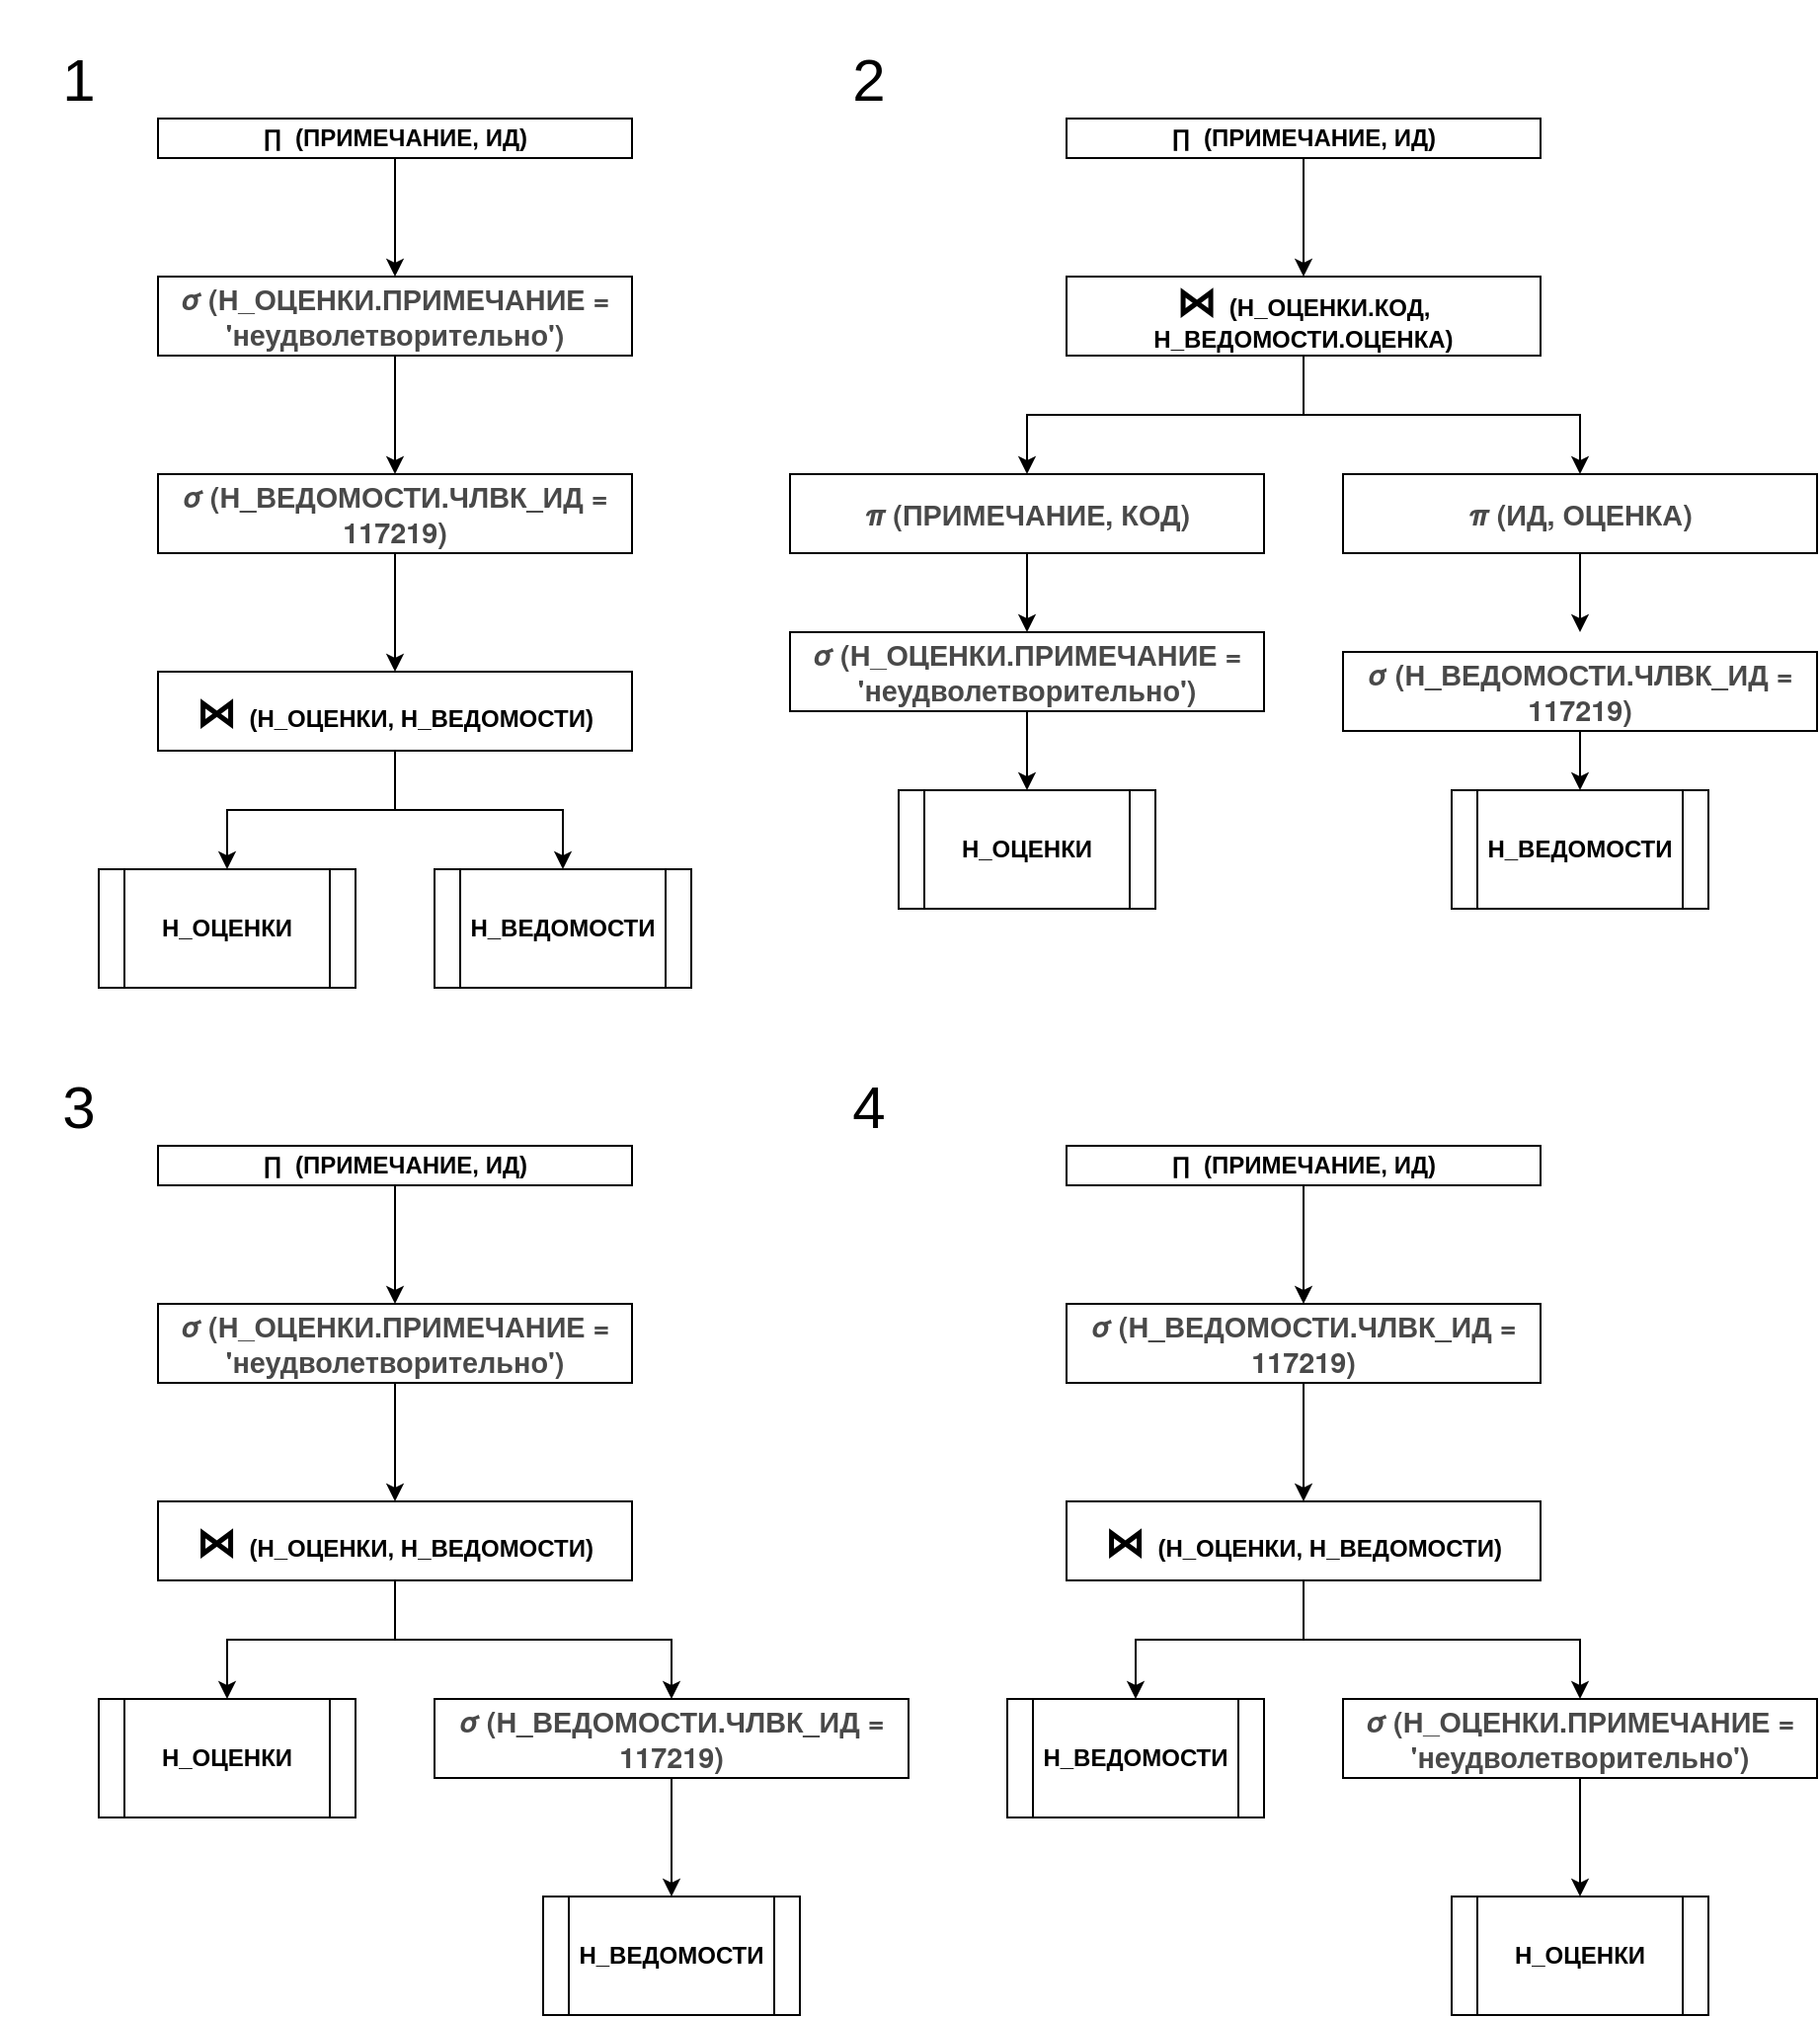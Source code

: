 <mxfile version="14.1.2" type="device"><diagram id="X6c8aFVMQ1EM5SgpxwA_" name="Page-1"><mxGraphModel dx="2066" dy="1185" grid="1" gridSize="10" guides="1" tooltips="1" connect="1" arrows="1" fold="1" page="1" pageScale="1" pageWidth="850" pageHeight="1100" math="0" shadow="0"><root><mxCell id="0"/><mxCell id="1" parent="0"/><mxCell id="eKs9Zu-fxIhXv-AiY1r6-7" value="" style="edgeStyle=orthogonalEdgeStyle;rounded=0;orthogonalLoop=1;jettySize=auto;html=1;" parent="1" source="eKs9Zu-fxIhXv-AiY1r6-1" target="eKs9Zu-fxIhXv-AiY1r6-6" edge="1"><mxGeometry relative="1" as="geometry"/></mxCell><mxCell id="eKs9Zu-fxIhXv-AiY1r6-1" value="&lt;i&gt;∏&amp;nbsp;&lt;/i&gt;&amp;nbsp;(ПРИМЕЧАНИЕ, ИД)" style="rounded=0;whiteSpace=wrap;html=1;fontStyle=1" parent="1" vertex="1"><mxGeometry x="80" y="60" width="240" height="20" as="geometry"/></mxCell><mxCell id="eKs9Zu-fxIhXv-AiY1r6-2" value="&lt;font style=&quot;font-size: 30px&quot;&gt;1&lt;/font&gt;" style="text;html=1;strokeColor=none;fillColor=none;align=center;verticalAlign=middle;whiteSpace=wrap;rounded=0;" parent="1" vertex="1"><mxGeometry width="80" height="80" as="geometry"/></mxCell><mxCell id="eKs9Zu-fxIhXv-AiY1r6-3" value="&lt;font style=&quot;font-size: 30px&quot;&gt;2&lt;/font&gt;" style="text;html=1;strokeColor=none;fillColor=none;align=center;verticalAlign=middle;whiteSpace=wrap;rounded=0;" parent="1" vertex="1"><mxGeometry x="400" width="80" height="80" as="geometry"/></mxCell><mxCell id="eKs9Zu-fxIhXv-AiY1r6-4" value="&lt;font style=&quot;font-size: 30px&quot;&gt;4&lt;/font&gt;" style="text;html=1;strokeColor=none;fillColor=none;align=center;verticalAlign=middle;whiteSpace=wrap;rounded=0;" parent="1" vertex="1"><mxGeometry x="400" y="520" width="80" height="80" as="geometry"/></mxCell><mxCell id="eKs9Zu-fxIhXv-AiY1r6-5" value="&lt;font style=&quot;font-size: 30px&quot;&gt;3&lt;/font&gt;" style="text;html=1;strokeColor=none;fillColor=none;align=center;verticalAlign=middle;whiteSpace=wrap;rounded=0;" parent="1" vertex="1"><mxGeometry y="520" width="80" height="80" as="geometry"/></mxCell><mxCell id="eKs9Zu-fxIhXv-AiY1r6-11" value="" style="edgeStyle=orthogonalEdgeStyle;rounded=0;orthogonalLoop=1;jettySize=auto;html=1;" parent="1" source="eKs9Zu-fxIhXv-AiY1r6-6" target="eKs9Zu-fxIhXv-AiY1r6-10" edge="1"><mxGeometry relative="1" as="geometry"/></mxCell><mxCell id="eKs9Zu-fxIhXv-AiY1r6-6" value="&lt;span style=&quot;color: rgb(73 , 73 , 73) ; font-family: &amp;#34;ddg_proximanova&amp;#34; , &amp;#34;ddg_proximanova_ui_0&amp;#34; , &amp;#34;ddg_proximanova_ui_1&amp;#34; , &amp;#34;ddg_proximanova_ui_2&amp;#34; , &amp;#34;ddg_proximanova_ui_3&amp;#34; , &amp;#34;ddg_proximanova_ui_4&amp;#34; , &amp;#34;ddg_proximanova_ui_5&amp;#34; , &amp;#34;ddg_proximanova_ui_6&amp;#34; , &amp;#34;proxima nova&amp;#34; , &amp;#34;helvetica neue&amp;#34; , &amp;#34;helvetica&amp;#34; , &amp;#34;segoe ui&amp;#34; , &amp;#34;nimbus sans l&amp;#34; , &amp;#34;liberation sans&amp;#34; , &amp;#34;open sans&amp;#34; , &amp;#34;freesans&amp;#34; , &amp;#34;arial&amp;#34; , sans-serif ; font-size: 14.4px ; background-color: rgb(255 , 255 , 255)&quot;&gt;&lt;i&gt;σ&lt;/i&gt; (Н_ОЦЕНКИ.ПРИМЕЧАНИЕ = 'неудволетворительно')&lt;/span&gt;" style="whiteSpace=wrap;html=1;rounded=0;fontStyle=1" parent="1" vertex="1"><mxGeometry x="80" y="140" width="240" height="40" as="geometry"/></mxCell><mxCell id="eKs9Zu-fxIhXv-AiY1r6-13" value="" style="edgeStyle=orthogonalEdgeStyle;rounded=0;orthogonalLoop=1;jettySize=auto;html=1;" parent="1" source="eKs9Zu-fxIhXv-AiY1r6-10" target="eKs9Zu-fxIhXv-AiY1r6-12" edge="1"><mxGeometry relative="1" as="geometry"/></mxCell><mxCell id="eKs9Zu-fxIhXv-AiY1r6-10" value="&lt;span style=&quot;color: rgb(73 , 73 , 73) ; font-family: &amp;#34;ddg_proximanova&amp;#34; , &amp;#34;ddg_proximanova_ui_0&amp;#34; , &amp;#34;ddg_proximanova_ui_1&amp;#34; , &amp;#34;ddg_proximanova_ui_2&amp;#34; , &amp;#34;ddg_proximanova_ui_3&amp;#34; , &amp;#34;ddg_proximanova_ui_4&amp;#34; , &amp;#34;ddg_proximanova_ui_5&amp;#34; , &amp;#34;ddg_proximanova_ui_6&amp;#34; , &amp;#34;proxima nova&amp;#34; , &amp;#34;helvetica neue&amp;#34; , &amp;#34;helvetica&amp;#34; , &amp;#34;segoe ui&amp;#34; , &amp;#34;nimbus sans l&amp;#34; , &amp;#34;liberation sans&amp;#34; , &amp;#34;open sans&amp;#34; , &amp;#34;freesans&amp;#34; , &amp;#34;arial&amp;#34; , sans-serif ; font-size: 14.4px ; background-color: rgb(255 , 255 , 255)&quot;&gt;&lt;i&gt;σ&lt;/i&gt; (Н_ВЕДОМОСТИ.ЧЛВК_ИД = 117219)&lt;/span&gt;" style="whiteSpace=wrap;html=1;rounded=0;fontStyle=1" parent="1" vertex="1"><mxGeometry x="80" y="240" width="240" height="40" as="geometry"/></mxCell><mxCell id="eKs9Zu-fxIhXv-AiY1r6-15" value="" style="edgeStyle=orthogonalEdgeStyle;rounded=0;orthogonalLoop=1;jettySize=auto;html=1;" parent="1" source="eKs9Zu-fxIhXv-AiY1r6-12" target="eKs9Zu-fxIhXv-AiY1r6-14" edge="1"><mxGeometry relative="1" as="geometry"/></mxCell><mxCell id="eKs9Zu-fxIhXv-AiY1r6-12" value="&lt;span style=&quot;font-family: &amp;#34;dejavusans&amp;#34; ; background-color: rgb(255 , 255 , 255)&quot;&gt;&lt;font style=&quot;font-size: 20px&quot;&gt;⋈&lt;/font&gt;&lt;/span&gt;&amp;nbsp; (Н_ОЦЕНКИ, Н_ВЕДОМОСТИ)" style="whiteSpace=wrap;html=1;rounded=0;fontStyle=1" parent="1" vertex="1"><mxGeometry x="80" y="340" width="240" height="40" as="geometry"/></mxCell><mxCell id="eKs9Zu-fxIhXv-AiY1r6-14" value="Н_ОЦЕНКИ" style="shape=process;whiteSpace=wrap;html=1;backgroundOutline=1;rounded=0;fontStyle=1;" parent="1" vertex="1"><mxGeometry x="50" y="440" width="130" height="60" as="geometry"/></mxCell><mxCell id="eKs9Zu-fxIhXv-AiY1r6-16" value="Н_ВЕДОМОСТИ" style="shape=process;whiteSpace=wrap;html=1;backgroundOutline=1;rounded=0;fontStyle=1;" parent="1" vertex="1"><mxGeometry x="220" y="440" width="130" height="60" as="geometry"/></mxCell><mxCell id="eKs9Zu-fxIhXv-AiY1r6-17" value="" style="edgeStyle=orthogonalEdgeStyle;rounded=0;orthogonalLoop=1;jettySize=auto;html=1;entryX=0.5;entryY=0;entryDx=0;entryDy=0;exitX=0.5;exitY=1;exitDx=0;exitDy=0;" parent="1" source="eKs9Zu-fxIhXv-AiY1r6-12" target="eKs9Zu-fxIhXv-AiY1r6-16" edge="1"><mxGeometry relative="1" as="geometry"><mxPoint x="210" y="390" as="sourcePoint"/><mxPoint x="130" y="450" as="targetPoint"/></mxGeometry></mxCell><mxCell id="eKs9Zu-fxIhXv-AiY1r6-20" value="" style="edgeStyle=orthogonalEdgeStyle;rounded=0;orthogonalLoop=1;jettySize=auto;html=1;entryX=0.5;entryY=0;entryDx=0;entryDy=0;" parent="1" source="eKs9Zu-fxIhXv-AiY1r6-18" target="eKs9Zu-fxIhXv-AiY1r6-21" edge="1"><mxGeometry relative="1" as="geometry"><mxPoint x="650" y="140" as="targetPoint"/></mxGeometry></mxCell><mxCell id="eKs9Zu-fxIhXv-AiY1r6-18" value="&lt;i&gt;∏&amp;nbsp;&lt;/i&gt;&amp;nbsp;(ПРИМЕЧАНИЕ, ИД)" style="rounded=0;whiteSpace=wrap;html=1;fontStyle=1" parent="1" vertex="1"><mxGeometry x="540" y="60" width="240" height="20" as="geometry"/></mxCell><mxCell id="eKs9Zu-fxIhXv-AiY1r6-23" value="" style="edgeStyle=orthogonalEdgeStyle;rounded=0;orthogonalLoop=1;jettySize=auto;html=1;entryX=0.5;entryY=0;entryDx=0;entryDy=0;" parent="1" source="eKs9Zu-fxIhXv-AiY1r6-21" target="eKs9Zu-fxIhXv-AiY1r6-24" edge="1"><mxGeometry relative="1" as="geometry"><mxPoint x="560" y="240" as="targetPoint"/></mxGeometry></mxCell><mxCell id="eKs9Zu-fxIhXv-AiY1r6-21" value="&lt;span style=&quot;font-family: &amp;#34;dejavusans&amp;#34; ; font-size: 20px ; background-color: rgb(255 , 255 , 255)&quot;&gt;⋈&lt;/span&gt;&amp;nbsp; (Н_ОЦЕНКИ.КОД, Н_ВЕДОМОСТИ.ОЦЕНКА)" style="whiteSpace=wrap;html=1;rounded=0;fontStyle=1" parent="1" vertex="1"><mxGeometry x="540" y="140" width="240" height="40" as="geometry"/></mxCell><mxCell id="eKs9Zu-fxIhXv-AiY1r6-31" value="" style="edgeStyle=orthogonalEdgeStyle;rounded=0;orthogonalLoop=1;jettySize=auto;html=1;entryX=0.5;entryY=0;entryDx=0;entryDy=0;" parent="1" source="eKs9Zu-fxIhXv-AiY1r6-24" target="l37lLoDyWoFwTWBMSDK9-1" edge="1"><mxGeometry relative="1" as="geometry"><mxPoint x="500" y="320" as="targetPoint"/></mxGeometry></mxCell><mxCell id="eKs9Zu-fxIhXv-AiY1r6-24" value="&lt;font color=&quot;#494949&quot; face=&quot;ddg_proximanova, ddg_proximanova_ui_0, ddg_proximanova_ui_1, ddg_proximanova_ui_2, ddg_proximanova_ui_3, ddg_proximanova_ui_4, ddg_proximanova_ui_5, ddg_proximanova_ui_6, proxima nova, helvetica neue, helvetica, segoe ui, nimbus sans l, liberation sans, open sans, freesans, arial, sans-serif&quot;&gt;&lt;span style=&quot;font-size: 14.4px ; background-color: rgb(255 , 255 , 255)&quot;&gt;&lt;i&gt;π &lt;/i&gt;(ПРИМЕЧАНИЕ, КОД)&lt;/span&gt;&lt;/font&gt;" style="whiteSpace=wrap;html=1;rounded=0;fontStyle=1" parent="1" vertex="1"><mxGeometry x="400" y="240" width="240" height="40" as="geometry"/></mxCell><mxCell id="eKs9Zu-fxIhXv-AiY1r6-32" value="" style="edgeStyle=orthogonalEdgeStyle;rounded=0;orthogonalLoop=1;jettySize=auto;html=1;" parent="1" source="eKs9Zu-fxIhXv-AiY1r6-26" edge="1"><mxGeometry relative="1" as="geometry"><mxPoint x="800" y="320" as="targetPoint"/></mxGeometry></mxCell><mxCell id="eKs9Zu-fxIhXv-AiY1r6-26" value="&lt;span style=&quot;background-color: rgb(255 , 255 , 255)&quot;&gt;&lt;i style=&quot;color: rgb(73 , 73 , 73) ; font-family: &amp;#34;ddg_proximanova&amp;#34; , &amp;#34;ddg_proximanova_ui_0&amp;#34; , &amp;#34;ddg_proximanova_ui_1&amp;#34; , &amp;#34;ddg_proximanova_ui_2&amp;#34; , &amp;#34;ddg_proximanova_ui_3&amp;#34; , &amp;#34;ddg_proximanova_ui_4&amp;#34; , &amp;#34;ddg_proximanova_ui_5&amp;#34; , &amp;#34;ddg_proximanova_ui_6&amp;#34; , &amp;#34;proxima nova&amp;#34; , &amp;#34;helvetica neue&amp;#34; , &amp;#34;helvetica&amp;#34; , &amp;#34;segoe ui&amp;#34; , &amp;#34;nimbus sans l&amp;#34; , &amp;#34;liberation sans&amp;#34; , &amp;#34;open sans&amp;#34; , &amp;#34;freesans&amp;#34; , &amp;#34;arial&amp;#34; , sans-serif ; font-size: 14.4px&quot;&gt;π&lt;/i&gt;&lt;font color=&quot;#494949&quot; face=&quot;ddg_proximanova, ddg_proximanova_ui_0, ddg_proximanova_ui_1, ddg_proximanova_ui_2, ddg_proximanova_ui_3, ddg_proximanova_ui_4, ddg_proximanova_ui_5, ddg_proximanova_ui_6, proxima nova, helvetica neue, helvetica, segoe ui, nimbus sans l, liberation sans, open sans, freesans, arial, sans-serif&quot;&gt;&lt;span style=&quot;font-size: 14.4px&quot;&gt; (ИД, ОЦЕНКА)&lt;/span&gt;&lt;/font&gt;&lt;/span&gt;" style="whiteSpace=wrap;html=1;rounded=0;fontStyle=1" parent="1" vertex="1"><mxGeometry x="680" y="240" width="240" height="40" as="geometry"/></mxCell><mxCell id="eKs9Zu-fxIhXv-AiY1r6-27" value="" style="edgeStyle=orthogonalEdgeStyle;rounded=0;orthogonalLoop=1;jettySize=auto;html=1;entryX=0.5;entryY=0;entryDx=0;entryDy=0;exitX=0.5;exitY=1;exitDx=0;exitDy=0;" parent="1" source="eKs9Zu-fxIhXv-AiY1r6-21" target="eKs9Zu-fxIhXv-AiY1r6-26" edge="1"><mxGeometry relative="1" as="geometry"><mxPoint x="670" y="190" as="sourcePoint"/><mxPoint x="530" y="250" as="targetPoint"/></mxGeometry></mxCell><mxCell id="eKs9Zu-fxIhXv-AiY1r6-29" value="Н_ОЦЕНКИ" style="shape=process;whiteSpace=wrap;html=1;backgroundOutline=1;rounded=0;fontStyle=1;" parent="1" vertex="1"><mxGeometry x="455" y="400" width="130" height="60" as="geometry"/></mxCell><mxCell id="eKs9Zu-fxIhXv-AiY1r6-30" value="Н_ВЕДОМОСТИ" style="shape=process;whiteSpace=wrap;html=1;backgroundOutline=1;rounded=0;fontStyle=1;" parent="1" vertex="1"><mxGeometry x="735" y="400" width="130" height="60" as="geometry"/></mxCell><mxCell id="eKs9Zu-fxIhXv-AiY1r6-35" value="" style="edgeStyle=orthogonalEdgeStyle;rounded=0;orthogonalLoop=1;jettySize=auto;html=1;" parent="1" source="eKs9Zu-fxIhXv-AiY1r6-33" target="eKs9Zu-fxIhXv-AiY1r6-34" edge="1"><mxGeometry relative="1" as="geometry"/></mxCell><mxCell id="eKs9Zu-fxIhXv-AiY1r6-33" value="&lt;i&gt;∏&amp;nbsp;&lt;/i&gt;&amp;nbsp;(ПРИМЕЧАНИЕ, ИД)" style="rounded=0;whiteSpace=wrap;html=1;fontStyle=1" parent="1" vertex="1"><mxGeometry x="80" y="580" width="240" height="20" as="geometry"/></mxCell><mxCell id="eKs9Zu-fxIhXv-AiY1r6-37" value="" style="edgeStyle=orthogonalEdgeStyle;rounded=0;orthogonalLoop=1;jettySize=auto;html=1;" parent="1" source="eKs9Zu-fxIhXv-AiY1r6-34" target="eKs9Zu-fxIhXv-AiY1r6-36" edge="1"><mxGeometry relative="1" as="geometry"/></mxCell><mxCell id="eKs9Zu-fxIhXv-AiY1r6-34" value="&lt;span style=&quot;color: rgb(73 , 73 , 73) ; font-family: &amp;#34;ddg_proximanova&amp;#34; , &amp;#34;ddg_proximanova_ui_0&amp;#34; , &amp;#34;ddg_proximanova_ui_1&amp;#34; , &amp;#34;ddg_proximanova_ui_2&amp;#34; , &amp;#34;ddg_proximanova_ui_3&amp;#34; , &amp;#34;ddg_proximanova_ui_4&amp;#34; , &amp;#34;ddg_proximanova_ui_5&amp;#34; , &amp;#34;ddg_proximanova_ui_6&amp;#34; , &amp;#34;proxima nova&amp;#34; , &amp;#34;helvetica neue&amp;#34; , &amp;#34;helvetica&amp;#34; , &amp;#34;segoe ui&amp;#34; , &amp;#34;nimbus sans l&amp;#34; , &amp;#34;liberation sans&amp;#34; , &amp;#34;open sans&amp;#34; , &amp;#34;freesans&amp;#34; , &amp;#34;arial&amp;#34; , sans-serif ; font-size: 14.4px ; background-color: rgb(255 , 255 , 255)&quot;&gt;&lt;i&gt;σ&lt;/i&gt; (Н_ОЦЕНКИ.ПРИМЕЧАНИЕ = 'неудволетворительно')&lt;/span&gt;" style="whiteSpace=wrap;html=1;rounded=0;fontStyle=1" parent="1" vertex="1"><mxGeometry x="80" y="660" width="240" height="40" as="geometry"/></mxCell><mxCell id="eKs9Zu-fxIhXv-AiY1r6-39" value="" style="edgeStyle=orthogonalEdgeStyle;rounded=0;orthogonalLoop=1;jettySize=auto;html=1;" parent="1" source="eKs9Zu-fxIhXv-AiY1r6-36" target="eKs9Zu-fxIhXv-AiY1r6-38" edge="1"><mxGeometry relative="1" as="geometry"/></mxCell><mxCell id="eKs9Zu-fxIhXv-AiY1r6-41" value="" style="edgeStyle=orthogonalEdgeStyle;rounded=0;orthogonalLoop=1;jettySize=auto;html=1;" parent="1" source="eKs9Zu-fxIhXv-AiY1r6-36" target="eKs9Zu-fxIhXv-AiY1r6-40" edge="1"><mxGeometry relative="1" as="geometry"/></mxCell><mxCell id="eKs9Zu-fxIhXv-AiY1r6-36" value="&lt;span style=&quot;font-family: &amp;#34;dejavusans&amp;#34; ; font-size: 20px ; background-color: rgb(255 , 255 , 255)&quot;&gt;⋈&lt;/span&gt;&amp;nbsp; (Н_ОЦЕНКИ, Н_ВЕДОМОСТИ)" style="whiteSpace=wrap;html=1;rounded=0;fontStyle=1" parent="1" vertex="1"><mxGeometry x="80" y="760" width="240" height="40" as="geometry"/></mxCell><mxCell id="eKs9Zu-fxIhXv-AiY1r6-38" value="Н_ОЦЕНКИ" style="shape=process;whiteSpace=wrap;html=1;backgroundOutline=1;rounded=0;fontStyle=1;" parent="1" vertex="1"><mxGeometry x="50" y="860" width="130" height="60" as="geometry"/></mxCell><mxCell id="eKs9Zu-fxIhXv-AiY1r6-43" value="" style="edgeStyle=orthogonalEdgeStyle;rounded=0;orthogonalLoop=1;jettySize=auto;html=1;" parent="1" source="eKs9Zu-fxIhXv-AiY1r6-40" target="eKs9Zu-fxIhXv-AiY1r6-42" edge="1"><mxGeometry relative="1" as="geometry"/></mxCell><mxCell id="eKs9Zu-fxIhXv-AiY1r6-40" value="&lt;span style=&quot;color: rgb(73 , 73 , 73) ; font-family: &amp;#34;ddg_proximanova&amp;#34; , &amp;#34;ddg_proximanova_ui_0&amp;#34; , &amp;#34;ddg_proximanova_ui_1&amp;#34; , &amp;#34;ddg_proximanova_ui_2&amp;#34; , &amp;#34;ddg_proximanova_ui_3&amp;#34; , &amp;#34;ddg_proximanova_ui_4&amp;#34; , &amp;#34;ddg_proximanova_ui_5&amp;#34; , &amp;#34;ddg_proximanova_ui_6&amp;#34; , &amp;#34;proxima nova&amp;#34; , &amp;#34;helvetica neue&amp;#34; , &amp;#34;helvetica&amp;#34; , &amp;#34;segoe ui&amp;#34; , &amp;#34;nimbus sans l&amp;#34; , &amp;#34;liberation sans&amp;#34; , &amp;#34;open sans&amp;#34; , &amp;#34;freesans&amp;#34; , &amp;#34;arial&amp;#34; , sans-serif ; font-size: 14.4px ; background-color: rgb(255 , 255 , 255)&quot;&gt;&lt;i&gt;σ&lt;/i&gt; (Н_ВЕДОМОСТИ.ЧЛВК_ИД = 117219)&lt;/span&gt;" style="whiteSpace=wrap;html=1;rounded=0;fontStyle=1" parent="1" vertex="1"><mxGeometry x="220" y="860" width="240" height="40" as="geometry"/></mxCell><mxCell id="eKs9Zu-fxIhXv-AiY1r6-42" value="Н_ВЕДОМОСТИ" style="shape=process;whiteSpace=wrap;html=1;backgroundOutline=1;rounded=0;fontStyle=1;" parent="1" vertex="1"><mxGeometry x="275" y="960" width="130" height="60" as="geometry"/></mxCell><mxCell id="eKs9Zu-fxIhXv-AiY1r6-46" value="" style="edgeStyle=orthogonalEdgeStyle;rounded=0;orthogonalLoop=1;jettySize=auto;html=1;" parent="1" source="eKs9Zu-fxIhXv-AiY1r6-44" target="eKs9Zu-fxIhXv-AiY1r6-45" edge="1"><mxGeometry relative="1" as="geometry"/></mxCell><mxCell id="eKs9Zu-fxIhXv-AiY1r6-44" value="&lt;i&gt;∏&amp;nbsp;&lt;/i&gt;&amp;nbsp;(ПРИМЕЧАНИЕ, ИД)" style="rounded=0;whiteSpace=wrap;html=1;fontStyle=1" parent="1" vertex="1"><mxGeometry x="540" y="580" width="240" height="20" as="geometry"/></mxCell><mxCell id="eKs9Zu-fxIhXv-AiY1r6-48" value="" style="edgeStyle=orthogonalEdgeStyle;rounded=0;orthogonalLoop=1;jettySize=auto;html=1;" parent="1" source="eKs9Zu-fxIhXv-AiY1r6-45" target="eKs9Zu-fxIhXv-AiY1r6-47" edge="1"><mxGeometry relative="1" as="geometry"/></mxCell><mxCell id="eKs9Zu-fxIhXv-AiY1r6-45" value="&lt;span style=&quot;color: rgb(73 , 73 , 73) ; font-family: &amp;#34;ddg_proximanova&amp;#34; , &amp;#34;ddg_proximanova_ui_0&amp;#34; , &amp;#34;ddg_proximanova_ui_1&amp;#34; , &amp;#34;ddg_proximanova_ui_2&amp;#34; , &amp;#34;ddg_proximanova_ui_3&amp;#34; , &amp;#34;ddg_proximanova_ui_4&amp;#34; , &amp;#34;ddg_proximanova_ui_5&amp;#34; , &amp;#34;ddg_proximanova_ui_6&amp;#34; , &amp;#34;proxima nova&amp;#34; , &amp;#34;helvetica neue&amp;#34; , &amp;#34;helvetica&amp;#34; , &amp;#34;segoe ui&amp;#34; , &amp;#34;nimbus sans l&amp;#34; , &amp;#34;liberation sans&amp;#34; , &amp;#34;open sans&amp;#34; , &amp;#34;freesans&amp;#34; , &amp;#34;arial&amp;#34; , sans-serif ; font-size: 14.4px ; background-color: rgb(255 , 255 , 255)&quot;&gt;&lt;i&gt;σ&lt;/i&gt; (Н_ВЕДОМОСТИ.ЧЛВК_ИД = 117219)&lt;/span&gt;" style="whiteSpace=wrap;html=1;rounded=0;fontStyle=1" parent="1" vertex="1"><mxGeometry x="540" y="660" width="240" height="40" as="geometry"/></mxCell><mxCell id="eKs9Zu-fxIhXv-AiY1r6-50" value="" style="edgeStyle=orthogonalEdgeStyle;rounded=0;orthogonalLoop=1;jettySize=auto;html=1;entryX=0.5;entryY=0;entryDx=0;entryDy=0;" parent="1" source="eKs9Zu-fxIhXv-AiY1r6-47" target="eKs9Zu-fxIhXv-AiY1r6-49" edge="1"><mxGeometry relative="1" as="geometry"/></mxCell><mxCell id="eKs9Zu-fxIhXv-AiY1r6-47" value="&lt;span style=&quot;font-family: &amp;#34;dejavusans&amp;#34; ; font-size: 20px ; background-color: rgb(255 , 255 , 255)&quot;&gt;⋈&lt;/span&gt;&amp;nbsp; (Н_ОЦЕНКИ, Н_ВЕДОМОСТИ)" style="whiteSpace=wrap;html=1;rounded=0;fontStyle=1" parent="1" vertex="1"><mxGeometry x="540" y="760" width="240" height="40" as="geometry"/></mxCell><mxCell id="eKs9Zu-fxIhXv-AiY1r6-49" value="Н_ВЕДОМОСТИ" style="shape=process;whiteSpace=wrap;html=1;backgroundOutline=1;rounded=0;fontStyle=1;" parent="1" vertex="1"><mxGeometry x="510" y="860" width="130" height="60" as="geometry"/></mxCell><mxCell id="eKs9Zu-fxIhXv-AiY1r6-54" value="" style="edgeStyle=orthogonalEdgeStyle;rounded=0;orthogonalLoop=1;jettySize=auto;html=1;" parent="1" source="eKs9Zu-fxIhXv-AiY1r6-51" target="eKs9Zu-fxIhXv-AiY1r6-53" edge="1"><mxGeometry relative="1" as="geometry"/></mxCell><mxCell id="eKs9Zu-fxIhXv-AiY1r6-51" value="&lt;span style=&quot;color: rgb(73 , 73 , 73) ; font-family: &amp;#34;ddg_proximanova&amp;#34; , &amp;#34;ddg_proximanova_ui_0&amp;#34; , &amp;#34;ddg_proximanova_ui_1&amp;#34; , &amp;#34;ddg_proximanova_ui_2&amp;#34; , &amp;#34;ddg_proximanova_ui_3&amp;#34; , &amp;#34;ddg_proximanova_ui_4&amp;#34; , &amp;#34;ddg_proximanova_ui_5&amp;#34; , &amp;#34;ddg_proximanova_ui_6&amp;#34; , &amp;#34;proxima nova&amp;#34; , &amp;#34;helvetica neue&amp;#34; , &amp;#34;helvetica&amp;#34; , &amp;#34;segoe ui&amp;#34; , &amp;#34;nimbus sans l&amp;#34; , &amp;#34;liberation sans&amp;#34; , &amp;#34;open sans&amp;#34; , &amp;#34;freesans&amp;#34; , &amp;#34;arial&amp;#34; , sans-serif ; font-size: 14.4px ; background-color: rgb(255 , 255 , 255)&quot;&gt;&lt;i&gt;σ&lt;/i&gt; (Н_ОЦЕНКИ.ПРИМЕЧАНИЕ = 'неудволетворительно')&lt;/span&gt;" style="whiteSpace=wrap;html=1;rounded=0;fontStyle=1" parent="1" vertex="1"><mxGeometry x="680" y="860" width="240" height="40" as="geometry"/></mxCell><mxCell id="eKs9Zu-fxIhXv-AiY1r6-52" value="" style="edgeStyle=orthogonalEdgeStyle;rounded=0;orthogonalLoop=1;jettySize=auto;html=1;entryX=0.5;entryY=0;entryDx=0;entryDy=0;exitX=0.5;exitY=1;exitDx=0;exitDy=0;" parent="1" source="eKs9Zu-fxIhXv-AiY1r6-47" target="eKs9Zu-fxIhXv-AiY1r6-51" edge="1"><mxGeometry relative="1" as="geometry"><mxPoint x="670" y="810" as="sourcePoint"/><mxPoint x="585" y="870" as="targetPoint"/></mxGeometry></mxCell><mxCell id="eKs9Zu-fxIhXv-AiY1r6-53" value="Н_ОЦЕНКИ" style="shape=process;whiteSpace=wrap;html=1;backgroundOutline=1;rounded=0;fontStyle=1;" parent="1" vertex="1"><mxGeometry x="735" y="960" width="130" height="60" as="geometry"/></mxCell><mxCell id="l37lLoDyWoFwTWBMSDK9-1" value="&lt;span style=&quot;color: rgb(73 , 73 , 73) ; font-family: &amp;#34;ddg_proximanova&amp;#34; , &amp;#34;ddg_proximanova_ui_0&amp;#34; , &amp;#34;ddg_proximanova_ui_1&amp;#34; , &amp;#34;ddg_proximanova_ui_2&amp;#34; , &amp;#34;ddg_proximanova_ui_3&amp;#34; , &amp;#34;ddg_proximanova_ui_4&amp;#34; , &amp;#34;ddg_proximanova_ui_5&amp;#34; , &amp;#34;ddg_proximanova_ui_6&amp;#34; , &amp;#34;proxima nova&amp;#34; , &amp;#34;helvetica neue&amp;#34; , &amp;#34;helvetica&amp;#34; , &amp;#34;segoe ui&amp;#34; , &amp;#34;nimbus sans l&amp;#34; , &amp;#34;liberation sans&amp;#34; , &amp;#34;open sans&amp;#34; , &amp;#34;freesans&amp;#34; , &amp;#34;arial&amp;#34; , sans-serif ; font-size: 14.4px ; background-color: rgb(255 , 255 , 255)&quot;&gt;&lt;i&gt;σ&lt;/i&gt; (Н_ОЦЕНКИ.ПРИМЕЧАНИЕ = 'неудволетворительно')&lt;/span&gt;" style="whiteSpace=wrap;html=1;rounded=0;fontStyle=1" vertex="1" parent="1"><mxGeometry x="400" y="320" width="240" height="40" as="geometry"/></mxCell><mxCell id="l37lLoDyWoFwTWBMSDK9-2" value="" style="edgeStyle=orthogonalEdgeStyle;rounded=0;orthogonalLoop=1;jettySize=auto;html=1;entryX=0.5;entryY=0;entryDx=0;entryDy=0;exitX=0.5;exitY=1;exitDx=0;exitDy=0;" edge="1" parent="1" source="l37lLoDyWoFwTWBMSDK9-1" target="eKs9Zu-fxIhXv-AiY1r6-29"><mxGeometry relative="1" as="geometry"><mxPoint x="530" y="290" as="sourcePoint"/><mxPoint x="530" y="330" as="targetPoint"/></mxGeometry></mxCell><mxCell id="l37lLoDyWoFwTWBMSDK9-3" value="&lt;i style=&quot;color: rgb(73 , 73 , 73) ; font-family: &amp;#34;ddg_proximanova&amp;#34; , &amp;#34;ddg_proximanova_ui_0&amp;#34; , &amp;#34;ddg_proximanova_ui_1&amp;#34; , &amp;#34;ddg_proximanova_ui_2&amp;#34; , &amp;#34;ddg_proximanova_ui_3&amp;#34; , &amp;#34;ddg_proximanova_ui_4&amp;#34; , &amp;#34;ddg_proximanova_ui_5&amp;#34; , &amp;#34;ddg_proximanova_ui_6&amp;#34; , &amp;#34;proxima nova&amp;#34; , &amp;#34;helvetica neue&amp;#34; , &amp;#34;helvetica&amp;#34; , &amp;#34;segoe ui&amp;#34; , &amp;#34;nimbus sans l&amp;#34; , &amp;#34;liberation sans&amp;#34; , &amp;#34;open sans&amp;#34; , &amp;#34;freesans&amp;#34; , &amp;#34;arial&amp;#34; , sans-serif ; font-size: 14.4px ; background-color: rgb(255 , 255 , 255)&quot;&gt;σ&lt;/i&gt;&lt;span style=&quot;color: rgb(73 , 73 , 73) ; font-family: &amp;#34;ddg_proximanova&amp;#34; , &amp;#34;ddg_proximanova_ui_0&amp;#34; , &amp;#34;ddg_proximanova_ui_1&amp;#34; , &amp;#34;ddg_proximanova_ui_2&amp;#34; , &amp;#34;ddg_proximanova_ui_3&amp;#34; , &amp;#34;ddg_proximanova_ui_4&amp;#34; , &amp;#34;ddg_proximanova_ui_5&amp;#34; , &amp;#34;ddg_proximanova_ui_6&amp;#34; , &amp;#34;proxima nova&amp;#34; , &amp;#34;helvetica neue&amp;#34; , &amp;#34;helvetica&amp;#34; , &amp;#34;segoe ui&amp;#34; , &amp;#34;nimbus sans l&amp;#34; , &amp;#34;liberation sans&amp;#34; , &amp;#34;open sans&amp;#34; , &amp;#34;freesans&amp;#34; , &amp;#34;arial&amp;#34; , sans-serif ; font-size: 14.4px ; background-color: rgb(255 , 255 , 255)&quot;&gt;&amp;nbsp;(Н_ВЕДОМОСТИ.ЧЛВК_ИД = 117219)&lt;/span&gt;" style="whiteSpace=wrap;html=1;rounded=0;fontStyle=1" vertex="1" parent="1"><mxGeometry x="680" y="330" width="240" height="40" as="geometry"/></mxCell><mxCell id="l37lLoDyWoFwTWBMSDK9-4" value="" style="edgeStyle=orthogonalEdgeStyle;rounded=0;orthogonalLoop=1;jettySize=auto;html=1;entryX=0.5;entryY=0;entryDx=0;entryDy=0;exitX=0.5;exitY=1;exitDx=0;exitDy=0;" edge="1" parent="1" source="l37lLoDyWoFwTWBMSDK9-3" target="eKs9Zu-fxIhXv-AiY1r6-30"><mxGeometry relative="1" as="geometry"><mxPoint x="810" y="330" as="targetPoint"/><mxPoint x="780" y="380" as="sourcePoint"/></mxGeometry></mxCell></root></mxGraphModel></diagram></mxfile>